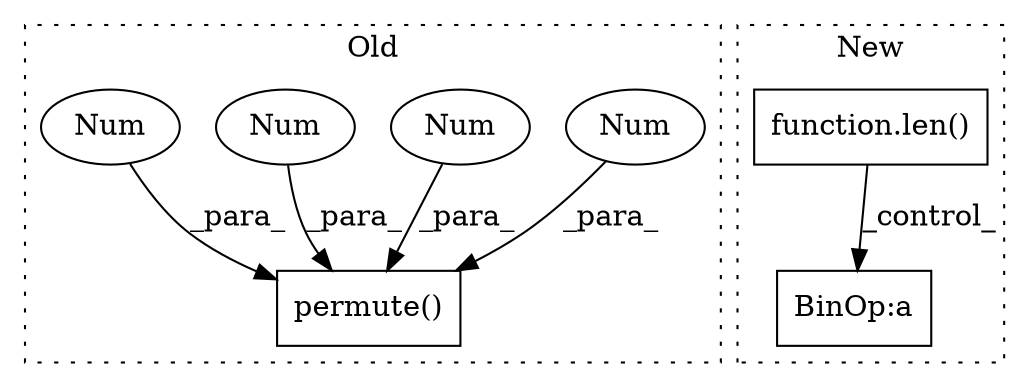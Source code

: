 digraph G {
subgraph cluster0 {
1 [label="permute()" a="75" s="2152,2180" l="15,1" shape="box"];
3 [label="Num" a="76" s="2170" l="1" shape="ellipse"];
4 [label="Num" a="76" s="2173" l="1" shape="ellipse"];
5 [label="Num" a="76" s="2167" l="1" shape="ellipse"];
6 [label="Num" a="76" s="2179" l="1" shape="ellipse"];
label = "Old";
style="dotted";
}
subgraph cluster1 {
2 [label="function.len()" a="75" s="2426,2438" l="4,1" shape="box"];
7 [label="BinOp:a" a="82" s="2771" l="3" shape="box"];
label = "New";
style="dotted";
}
2 -> 7 [label="_control_"];
3 -> 1 [label="_para_"];
4 -> 1 [label="_para_"];
5 -> 1 [label="_para_"];
6 -> 1 [label="_para_"];
}